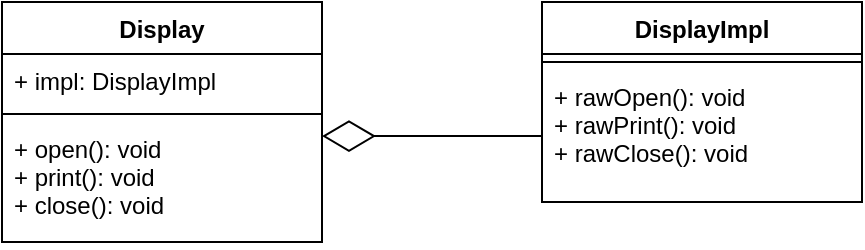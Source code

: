 <mxfile version="12.4.8" type="github">
  <diagram id="8sGvjCzlH8wOuj81qkYd" name="Page-1">
    <mxGraphModel dx="1186" dy="779" grid="1" gridSize="10" guides="1" tooltips="1" connect="1" arrows="1" fold="1" page="1" pageScale="1" pageWidth="850" pageHeight="1100" math="0" shadow="0">
      <root>
        <mxCell id="0"/>
        <mxCell id="1" parent="0"/>
        <mxCell id="Xbq21YRgPoeTKjyNyfoV-1" value="Display" style="swimlane;fontStyle=1;align=center;verticalAlign=top;childLayout=stackLayout;horizontal=1;startSize=26;horizontalStack=0;resizeParent=1;resizeParentMax=0;resizeLast=0;collapsible=1;marginBottom=0;" vertex="1" parent="1">
          <mxGeometry x="40" y="20" width="160" height="120" as="geometry"/>
        </mxCell>
        <mxCell id="Xbq21YRgPoeTKjyNyfoV-2" value="+ impl: DisplayImpl" style="text;strokeColor=none;fillColor=none;align=left;verticalAlign=top;spacingLeft=4;spacingRight=4;overflow=hidden;rotatable=0;points=[[0,0.5],[1,0.5]];portConstraint=eastwest;" vertex="1" parent="Xbq21YRgPoeTKjyNyfoV-1">
          <mxGeometry y="26" width="160" height="26" as="geometry"/>
        </mxCell>
        <mxCell id="Xbq21YRgPoeTKjyNyfoV-3" value="" style="line;strokeWidth=1;fillColor=none;align=left;verticalAlign=middle;spacingTop=-1;spacingLeft=3;spacingRight=3;rotatable=0;labelPosition=right;points=[];portConstraint=eastwest;" vertex="1" parent="Xbq21YRgPoeTKjyNyfoV-1">
          <mxGeometry y="52" width="160" height="8" as="geometry"/>
        </mxCell>
        <mxCell id="Xbq21YRgPoeTKjyNyfoV-4" value="+ open(): void&#xa;+ print(): void&#xa;+ close(): void" style="text;strokeColor=none;fillColor=none;align=left;verticalAlign=top;spacingLeft=4;spacingRight=4;overflow=hidden;rotatable=0;points=[[0,0.5],[1,0.5]];portConstraint=eastwest;" vertex="1" parent="Xbq21YRgPoeTKjyNyfoV-1">
          <mxGeometry y="60" width="160" height="60" as="geometry"/>
        </mxCell>
        <mxCell id="Xbq21YRgPoeTKjyNyfoV-5" value="DisplayImpl&#xa;" style="swimlane;fontStyle=1;align=center;verticalAlign=top;childLayout=stackLayout;horizontal=1;startSize=26;horizontalStack=0;resizeParent=1;resizeParentMax=0;resizeLast=0;collapsible=1;marginBottom=0;" vertex="1" parent="1">
          <mxGeometry x="310" y="20" width="160" height="100" as="geometry"/>
        </mxCell>
        <mxCell id="Xbq21YRgPoeTKjyNyfoV-7" value="" style="line;strokeWidth=1;fillColor=none;align=left;verticalAlign=middle;spacingTop=-1;spacingLeft=3;spacingRight=3;rotatable=0;labelPosition=right;points=[];portConstraint=eastwest;" vertex="1" parent="Xbq21YRgPoeTKjyNyfoV-5">
          <mxGeometry y="26" width="160" height="8" as="geometry"/>
        </mxCell>
        <mxCell id="Xbq21YRgPoeTKjyNyfoV-8" value="+ rawOpen(): void&#xa;+ rawPrint(): void&#xa;+ rawClose(): void" style="text;strokeColor=none;fillColor=none;align=left;verticalAlign=top;spacingLeft=4;spacingRight=4;overflow=hidden;rotatable=0;points=[[0,0.5],[1,0.5]];portConstraint=eastwest;" vertex="1" parent="Xbq21YRgPoeTKjyNyfoV-5">
          <mxGeometry y="34" width="160" height="66" as="geometry"/>
        </mxCell>
        <mxCell id="Xbq21YRgPoeTKjyNyfoV-10" value="" style="endArrow=diamondThin;endFill=0;endSize=24;html=1;exitX=0;exitY=0.5;exitDx=0;exitDy=0;entryX=1;entryY=0.117;entryDx=0;entryDy=0;entryPerimeter=0;" edge="1" parent="1" source="Xbq21YRgPoeTKjyNyfoV-8" target="Xbq21YRgPoeTKjyNyfoV-4">
          <mxGeometry width="160" relative="1" as="geometry">
            <mxPoint x="40" y="160" as="sourcePoint"/>
            <mxPoint x="200" y="160" as="targetPoint"/>
          </mxGeometry>
        </mxCell>
      </root>
    </mxGraphModel>
  </diagram>
</mxfile>
